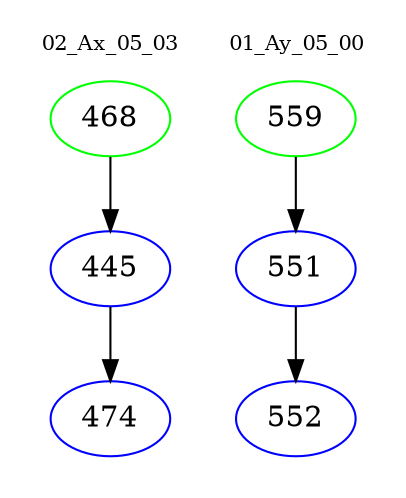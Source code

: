 digraph{
subgraph cluster_0 {
color = white
label = "02_Ax_05_03";
fontsize=10;
T0_468 [label="468", color="green"]
T0_468 -> T0_445 [color="black"]
T0_445 [label="445", color="blue"]
T0_445 -> T0_474 [color="black"]
T0_474 [label="474", color="blue"]
}
subgraph cluster_1 {
color = white
label = "01_Ay_05_00";
fontsize=10;
T1_559 [label="559", color="green"]
T1_559 -> T1_551 [color="black"]
T1_551 [label="551", color="blue"]
T1_551 -> T1_552 [color="black"]
T1_552 [label="552", color="blue"]
}
}
